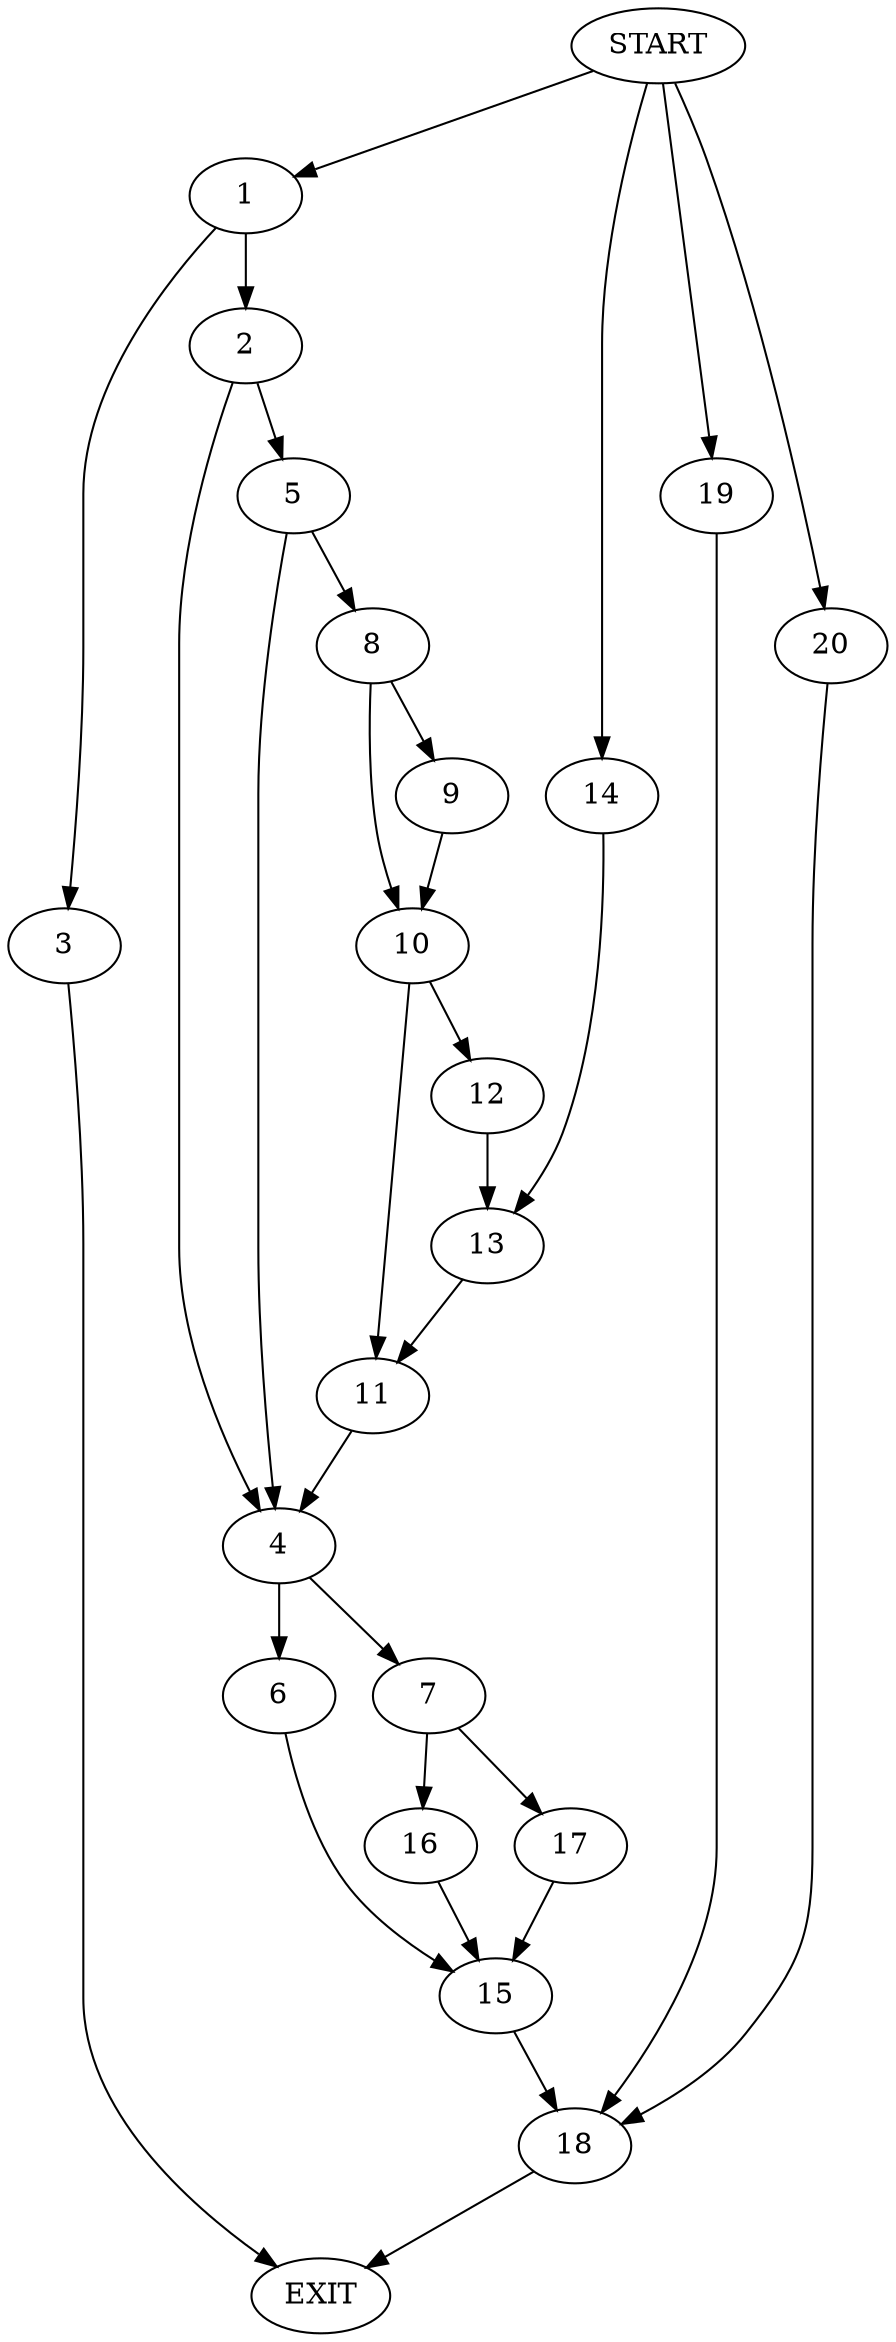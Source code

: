 digraph {
0 [label="START"]
21 [label="EXIT"]
0 -> 1
1 -> 2
1 -> 3
3 -> 21
2 -> 4
2 -> 5
4 -> 6
4 -> 7
5 -> 4
5 -> 8
8 -> 9
8 -> 10
10 -> 11
10 -> 12
9 -> 10
12 -> 13
11 -> 4
13 -> 11
0 -> 14
14 -> 13
6 -> 15
7 -> 16
7 -> 17
16 -> 15
17 -> 15
15 -> 18
18 -> 21
0 -> 19
19 -> 18
0 -> 20
20 -> 18
}
